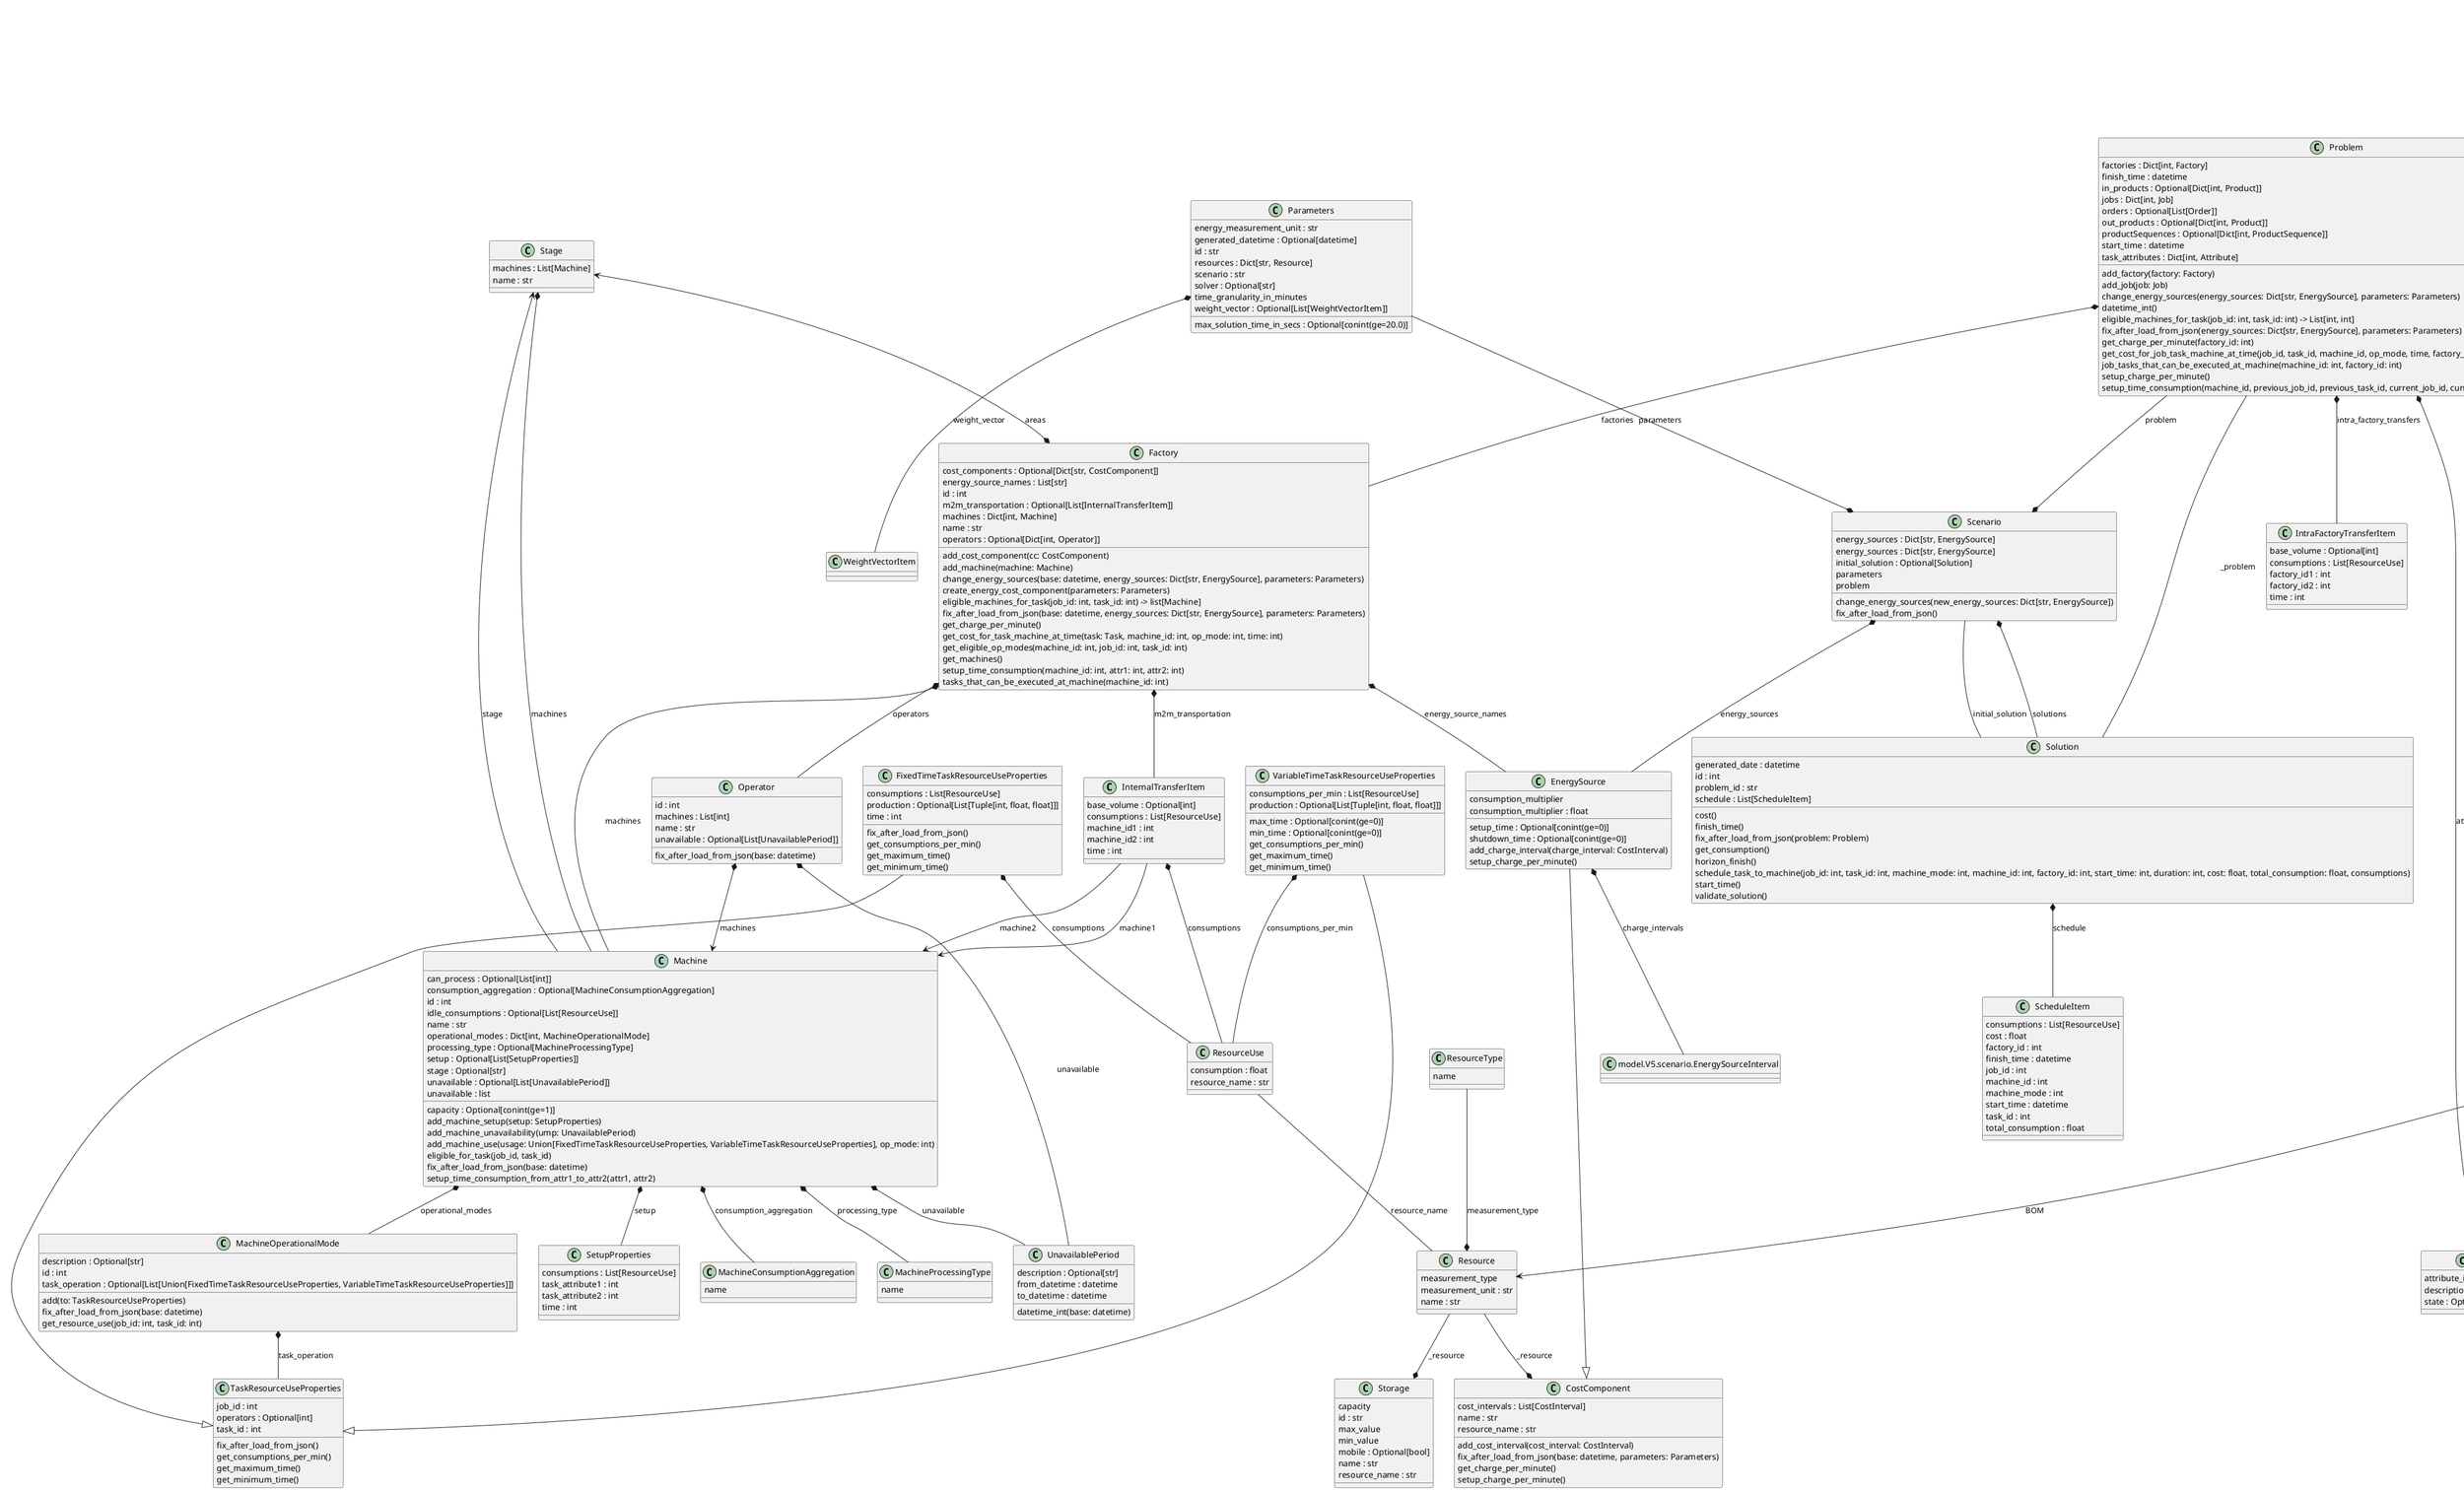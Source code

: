 @startuml classes
set namespaceSeparator none
class "AbstractOperation" as model.V5.scenario.AbstractOperation {
  BOM : Optional[List[Tuple[int, float]]]
  attribute_id : int
  in_products : Optional[List[Tuple[int, float]]]
  is_optional : Optional[bool]
  name : Optional[str]
  operation_type
  out_products : Optional[List[Tuple[int, float]]]
  product_limits : Optional[List[Tuple[int, float, float]]]
}
class "Attribute" as model.V5.scenario.Attribute {
  attribute_id : int
  description : Optional[str]
  state : Optional[Dict[str, Any]]
}
class "CostComponent" as model.V5.scenario.CostComponent {
  cost_intervals : List[CostInterval]
  name : str
  resource_name : str
  add_cost_interval(cost_interval: CostInterval)
  fix_after_load_from_json(base: datetime, parameters: Parameters)
  get_charge_per_minute()
  setup_charge_per_minute()
}
class "CostInterval" as model.V5.scenario.CostInterval {
  cost : float
  cost_levels : Optional[List[Tuple[float, float, float]]]
  cost_levels : list
  from_datetime : datetime
  max : Optional[float]
  min : Optional[confloat(ge=0.0)]
  to_datetime : datetime
  datetime_int(base: datetime)
  get_cost()
  get_cost_levels()
}
class "DependencyItem" as model.V5.scenario.DependencyItem {
  consumptions : Optional[List[ResourceUse]]
  keep_together : bool
  max_time : int
  min_time : int
  task_id1 : int
  task_id2 : int
  use_same_machine : bool
}
class "EnergyInterval" as model.V5.scenario.EnergyInterval {
  cost_levels : Optional[List[Tuple[float, float, float, float]]]
  cost_levels : list
  emissions : float
  get_cost_emission_levels()
  get_emissions()
}
class "EnergySource" as model.V5.scenario.EnergySource {
  consumption_multiplier
  consumption_multiplier : float
  setup_time : Optional[conint(ge=0)]
  shutdown_time : Optional[conint(ge=0)]
  add_charge_interval(charge_interval: CostInterval)
  setup_charge_per_minute()
}
class "Factory" as model.V5.scenario.Factory {
  cost_components : Optional[Dict[str, CostComponent]]
  energy_source_names : List[str]
  id : int
  m2m_transportation : Optional[List[InternalTransferItem]]
  machines : Dict[int, Machine]
  name : str
  operators : Optional[Dict[int, Operator]]
  add_cost_component(cc: CostComponent)
  add_machine(machine: Machine)
  change_energy_sources(base: datetime, energy_sources: Dict[str, EnergySource], parameters: Parameters)
  create_energy_cost_component(parameters: Parameters)
  eligible_machines_for_task(job_id: int, task_id: int) -> list[Machine]
  fix_after_load_from_json(base: datetime, energy_sources: Dict[str, EnergySource], parameters: Parameters)
  get_charge_per_minute()
  get_cost_for_task_machine_at_time(task: Task, machine_id: int, op_mode: int, time: int)
  get_eligible_op_modes(machine_id: int, job_id: int, task_id: int)
  get_machines()
  setup_time_consumption(machine_id: int, attr1: int, attr2: int)
  tasks_that_can_be_executed_at_machine(machine_id: int)
}
class "FixedTimeTaskResourceUseProperties" as model.V5.scenario.FixedTimeTaskResourceUseProperties {
  consumptions : List[ResourceUse]
  production : Optional[List[Tuple[int, float, float]]]
  time : int
  fix_after_load_from_json()
  get_consumptions_per_min()
  get_maximum_time()
  get_minimum_time()
}
class "InternalTransferItem" as model.V5.scenario.InternalTransferItem {
  base_volume : Optional[int]
  consumptions : List[ResourceUse]
  machine_id1 : int
  machine_id2 : int
  time : int
}
class "IntraFactoryTransferItem" as model.V5.scenario.IntraFactoryTransferItem {
  base_volume : Optional[int]
  consumptions : List[ResourceUse]
  factory_id1 : int
  factory_id2 : int
  time : int
}
class "Job" as model.V5.scenario.Job {
  duration_limits : NoneType
  duration_limits : Optional[Tuple[int, int]]
  earliest_start_time : datetime
  id : int
  latest_finish_time : NoneType
  latest_finish_time : Optional[datetime]
  name : Optional[str]
  no_penalty_finish_time : NoneType
  no_penalty_finish_time : Optional[datetime]
  process_id : Optional[int]
  product_limits : Optional[List[Tuple[int, float, float]]]
  product_name : Optional[str]
  task_dependencies : Optional[List[DependencyItem]]
  tasks : Optional[Dict[int, Task]]
  create_ru(problem: Problem)
  datetime_int(base: datetime)
  fix_after_load_from_json(base: datetime, problem: Problem)
  get_Tasks()
  update_task_est_lft(problem: Problem)
}
class "Machine" as model.V5.scenario.Machine {
  can_process : Optional[List[int]]
  capacity : Optional[conint(ge=1)]
  consumption_aggregation : Optional[MachineConsumptionAggregation]
  id : int
  idle_consumptions : Optional[List[ResourceUse]]
  name : str
  operational_modes : Dict[int, MachineOperationalMode]
  processing_type : Optional[MachineProcessingType]
  setup : Optional[List[SetupProperties]]
  stage : Optional[str]
  unavailable : Optional[List[UnavailablePeriod]]
  unavailable : list
  add_machine_setup(setup: SetupProperties)
  add_machine_unavailability(ump: UnavailablePeriod)
  add_machine_use(usage: Union[FixedTimeTaskResourceUseProperties, VariableTimeTaskResourceUseProperties], op_mode: int)
  eligible_for_task(job_id, task_id)
  fix_after_load_from_json(base: datetime)
  setup_time_consumption_from_attr1_to_attr2(attr1, attr2)
}
class "MachineConsumptionAggregation" as model.V5.scenario.MachineConsumptionAggregation {
  name
}
class "MachineOperationalMode" as model.V5.scenario.MachineOperationalMode {
  description : Optional[str]
  id : int
  task_operation : Optional[List[Union[FixedTimeTaskResourceUseProperties, VariableTimeTaskResourceUseProperties]]]
  add(to: TaskResourceUseProperties)
  fix_after_load_from_json(base: datetime)
  get_resource_use(job_id: int, task_id: int)
}
class "MachineProcessingType" as model.V5.scenario.MachineProcessingType {
  name
}
class "Operator" as model.V5.scenario.Operator {
  id : int
  machines : List[int]
  name : str
  unavailable : Optional[List[UnavailablePeriod]]
  fix_after_load_from_json(base: datetime)
}
class "Order" as model.V5.scenario.Order {
  id : int
  process_id : int
  product_id : int
  quantity
  generate_jobs(problem: Problem)
}
class "Parameters" as model.V5.scenario.Parameters {
  energy_measurement_unit : str
  generated_datetime : Optional[datetime]
  id : str
  max_solution_time_in_secs : Optional[conint(ge=20.0)]
  resources : Dict[str, Resource]
  scenario : str
  solver : Optional[str]
  time_granularity_in_minutes
  weight_vector : Optional[List[WeightVectorItem]]
}
class "Problem" as model.V5.scenario.Problem {
  factories : Dict[int, Factory]
  finish_time : datetime
  in_products : Optional[Dict[int, Product]]
  jobs : Dict[int, Job]
  orders : Optional[List[Order]]
  out_products : Optional[Dict[int, Product]]
  productSequences : Optional[Dict[int, ProductSequence]]
  start_time : datetime
  task_attributes : Dict[int, Attribute]
  add_factory(factory: Factory)
  add_job(job: Job)
  change_energy_sources(energy_sources: Dict[str, EnergySource], parameters: Parameters)
  datetime_int()
  eligible_machines_for_task(job_id: int, task_id: int) -> List[int, int]
  fix_after_load_from_json(energy_sources: Dict[str, EnergySource], parameters: Parameters)
  get_charge_per_minute(factory_id: int)
  get_cost_for_job_task_machine_at_time(job_id, task_id, machine_id, op_mode, time, factory_id)
  job_tasks_that_can_be_executed_at_machine(machine_id: int, factory_id: int)
  setup_charge_per_minute()
  setup_time_consumption(machine_id, previous_job_id, previous_task_id, current_job_id, current_task_id, factory_id: int)
}
class "Process" as model.V5.scenario.Process {
  id : int
  resource_use : Dict[Tuple[int, int, int, int], Union[FixedTimeTaskResourceUseProperties, VariableTimeTaskResourceUseProperties]]
  task_dependencies : Optional[List[DependencyItem]]
  tasks : Dict[int, AbstractOperation]
  generate_job(job_id: int, name: str, product_name: str, earliest_start_time: datetime, problem: Problem, no_penalty_finish_time: Optional[datetime], latest_finish_time: Optional[datetime], duration_limits: Optional[Tuple[int, int]])
}
class "Product" as model.V5.scenario.Product {
  id : int
  name : str
  volume : Optional[confloat(ge=0.0)]
  weight : Optional[confloat(ge=0.0)]
}
class "ProductSequence" as model.V5.scenario.ProductSequence {
  job_ids : List[int]
  product_id : int
  fix_after_load_from_json(problem: Problem)
}
class "Resource" as model.V5.scenario.Resource {
  measurement_type
  measurement_unit : str
  name : str
}
class "ResourceType" as model.V5.scenario.ResourceType {
  name
}
class "ResourceUse" as model.V5.scenario.ResourceUse {
  consumption : float
  resource_name : str
}
class "Scenario" as model.V5.scenario.Scenario {
  energy_sources : Dict[str, EnergySource]
  energy_sources : Dict[str, EnergySource]
  initial_solution : Optional[Solution]
  parameters
  problem
  change_energy_sources(new_energy_sources: Dict[str, EnergySource])
  fix_after_load_from_json()
}
class "ScheduleItem" as model.V5.scenario.ScheduleItem {
  consumptions : List[ResourceUse]
  cost : float
  factory_id : int
  finish_time : datetime
  job_id : int
  machine_id : int
  machine_mode : int
  start_time : datetime
  task_id : int
  total_consumption : float
}
class "SetupProperties" as model.V5.scenario.SetupProperties {
  consumptions : List[ResourceUse]
  task_attribute1 : int
  task_attribute2 : int
  time : int
}
class "Solution" as model.V5.scenario.Solution {
  generated_date : datetime
  id : int
  problem_id : str
  schedule : List[ScheduleItem]
  cost()
  finish_time()
  fix_after_load_from_json(problem: Problem)
  get_consumption()
  horizon_finish()
  schedule_task_to_machine(job_id: int, task_id: int, machine_mode: int, machine_id: int, factory_id: int, start_time: int, duration: int, cost: float, total_consumption: float, consumptions)
  start_time()
  validate_solution()
}
class "Stage" as model.V5.scenario.Stage {
  machines : List[Machine]
  name : str
}
class "Storage" as model.V5.scenario.Storage {
  capacity
  id : str
  max_value
  min_value
  mobile : Optional[bool]
  name : str
  resource_name : str
}
class "Task" as model.V5.scenario.Task {
  earliest_start_time : Optional[datetime]
  id : int
  job_id : int
  latest_finish_time : Optional[datetime]
  datetime_int(base: datetime)
  get_earliest_start_time() -> int
  get_latest_finish_time() -> int
  get_max_duration() -> int
  get_min_duration() -> int
}
class "TaskGraph" as model.V5.scenario.TaskGraph {
  graph : DiGraph
  job
  name : str
  start_task
  sync_task
  addDependency(task1: Task, task2: Task)
  addTask(task: Task)
  get_dependency(s_id: int, e_id: int)
  get_descendant_tasks(t_id: int)
  get_next_tasks(t_id: int)
  get_prev_tasks(t_id: int)
  get_tasks()
}
class "TaskResourceUseProperties" as model.V5.scenario.TaskResourceUseProperties {
  job_id : int
  operators : Optional[int]
  task_id : int
  fix_after_load_from_json()
  get_consumptions_per_min()
  get_maximum_time()
  get_minimum_time()
}
class "TaskType" as model.V5.scenario.TaskType {
  name
}
class "UnavailablePeriod" as model.V5.scenario.UnavailablePeriod {
  description : Optional[str]
  from_datetime : datetime
  to_datetime : datetime
  datetime_int(base: datetime)
}
class "VariableTimeTaskResourceUseProperties" as model.V5.scenario.VariableTimeTaskResourceUseProperties {
  consumptions_per_min : List[ResourceUse]
  max_time : Optional[conint(ge=0)]
  min_time : Optional[conint(ge=0)]
  production : Optional[List[Tuple[int, float, float]]]
  get_consumptions_per_min()
  get_maximum_time()
  get_minimum_time()
}
class "WeightVectorItem" as model.V5.scenario.WeightVectorItem {
}
model.V5.scenario.AbstractOperation --> model.V5.scenario.Attribute : attribute
model.V5.scenario.AbstractOperation *--> model.V5.scenario.Product : in_products
model.V5.scenario.AbstractOperation *--> model.V5.scenario.Product : out_products
model.V5.scenario.AbstractOperation *--> model.V5.scenario.Resource : BOM
model.V5.scenario.FixedTimeTaskResourceUseProperties --|> model.V5.scenario.TaskResourceUseProperties
model.V5.scenario.Task --|> model.V5.scenario.AbstractOperation
model.V5.scenario.VariableTimeTaskResourceUseProperties --|> model.V5.scenario.TaskResourceUseProperties
model.V5.scenario.Job --* model.V5.scenario.TaskGraph : job
model.V5.scenario.Parameters --* model.V5.scenario.Scenario : parameters
model.V5.scenario.Problem --* model.V5.scenario.Scenario : problem
model.V5.scenario.Problem -- model.V5.scenario.Solution : _problem
model.V5.scenario.Process --* model.V5.scenario.Job : _process
model.V5.scenario.Product --* model.V5.scenario.ProductSequence : _product
model.V5.scenario.ResourceType --* model.V5.scenario.Resource : measurement_type
model.V5.scenario.Task --* model.V5.scenario.TaskGraph : start_task
model.V5.scenario.Task --* model.V5.scenario.TaskGraph : sync_task
model.V5.scenario.Task <-- model.V5.scenario.DependencyItem : task_id1
model.V5.scenario.Task <-- model.V5.scenario.DependencyItem : task_id1
model.V5.scenario.TaskGraph --* model.V5.scenario.Job : _graph
model.V5.scenario.TaskGraph --* model.V5.scenario.Process : _graph
model.V5.scenario.Scenario *-- model.V5.scenario.EnergySource : energy_sources
model.V5.scenario.Scenario -- model.V5.scenario.Solution: initial_solution
model.V5.scenario.Scenario *-- model.V5.scenario.Solution : solutions
model.V5.scenario.Solution *-- model.V5.scenario.ScheduleItem : schedule
model.V5.scenario.Parameters *-- model.V5.scenario.WeightVectorItem : weight_vector
model.V5.scenario.EnergySource *-- model.V5.scenario.EnergySourceInterval : charge_intervals
model.V5.scenario.Problem *-- model.V5.scenario.Factory : factories
model.V5.scenario.Problem *-- model.V5.scenario.Attribute : attributes
model.V5.scenario.Problem *-- model.V5.scenario.Job : jobs
model.V5.scenario.Factory *-- model.V5.scenario.Machine : machines
model.V5.scenario.Factory *-- model.V5.scenario.Operator : operators
model.V5.scenario.Machine *-- model.V5.scenario.UnavailablePeriod : unavailable
model.V5.scenario.Machine *-- model.V5.scenario.SetupProperties : setup
model.V5.scenario.Machine *-- model.V5.scenario.MachineOperationalMode : operational_modes
model.V5.scenario.Machine *-- model.V5.scenario.MachineProcessingType : processing_type
model.V5.scenario.Machine *-- model.V5.scenario.MachineConsumptionAggregation : consumption_aggregation
model.V5.scenario.MachineOperationalMode *-- model.V5.scenario.TaskResourceUseProperties : task_operation
model.V5.scenario.Operator *-- model.V5.scenario.UnavailablePeriod : unavailable
model.V5.scenario.Operator *--> model.V5.scenario.Machine : machines
model.V5.scenario.InternalTransferItem --> model.V5.scenario.Machine : machine1
model.V5.scenario.InternalTransferItem --> model.V5.scenario.Machine : machine2
model.V5.scenario.InternalTransferItem *-- model.V5.scenario.ResourceUse : consumptions
model.V5.scenario.Job *-- model.V5.scenario.Task : tasks
model.V5.scenario.Job *-- model.V5.scenario.DependencyItem : task_dependencies
model.V5.scenario.Job -- model.V5.scenario.Product : product
model.V5.scenario.FixedTimeTaskResourceUseProperties *-- model.V5.scenario.ResourceUse : consumptions
model.V5.scenario.VariableTimeTaskResourceUseProperties *-- model.V5.scenario.ResourceUse : consumptions_per_min
model.V5.scenario.Problem *-- model.V5.scenario.IntraFactoryTransferItem : intra_factory_transfers
model.V5.scenario.Factory *-- model.V5.scenario.InternalTransferItem : m2m_transportation
model.V5.scenario.ResourceUse -- model.V5.scenario.Resource : resource_name
model.V5.scenario.Factory *-- model.V5.scenario.EnergySource : energy_source_names
model.V5.scenario.EnergyInterval --|> model.V5.scenario.CostInterval
model.V5.scenario.EnergySource --|> model.V5.scenario.CostComponent
model.V5.scenario.Resource --* model.V5.scenario.CostComponent : _resource
model.V5.scenario.Resource --* model.V5.scenario.Storage : _resource
model.V5.scenario.TaskType --* model.V5.scenario.AbstractOperation : operation_type
model.V5.scenario.Order --* model.V5.scenario.Process : process_id
model.V5.scenario.Order --* model.V5.scenario.Product : product_id
model.V5.scenario.Order --* model.V5.scenario.Problem : orders
model.V5.scenario.Stage *-- model.V5.scenario.Machine : machines
model.V5.scenario.Stage <-- model.V5.scenario.Machine : stage
model.V5.scenario.Stage <--* model.V5.scenario.Factory : areas
@enduml
